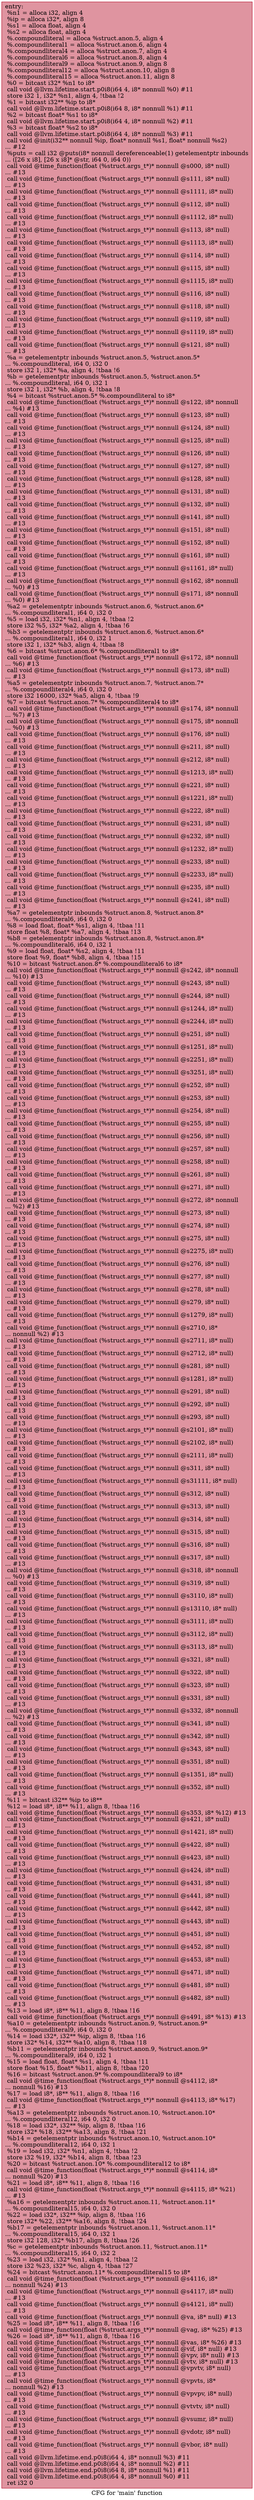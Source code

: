 digraph "CFG for 'main' function" {
	label="CFG for 'main' function";

	Node0x564c93d06e50 [shape=record,color="#b70d28ff", style=filled, fillcolor="#b70d2870",label="{entry:\l  %n1 = alloca i32, align 4\l  %ip = alloca i32*, align 8\l  %s1 = alloca float, align 4\l  %s2 = alloca float, align 4\l  %.compoundliteral = alloca %struct.anon.5, align 4\l  %.compoundliteral1 = alloca %struct.anon.6, align 4\l  %.compoundliteral4 = alloca %struct.anon.7, align 4\l  %.compoundliteral6 = alloca %struct.anon.8, align 4\l  %.compoundliteral9 = alloca %struct.anon.9, align 8\l  %.compoundliteral12 = alloca %struct.anon.10, align 8\l  %.compoundliteral15 = alloca %struct.anon.11, align 8\l  %0 = bitcast i32* %n1 to i8*\l  call void @llvm.lifetime.start.p0i8(i64 4, i8* nonnull %0) #11\l  store i32 1, i32* %n1, align 4, !tbaa !2\l  %1 = bitcast i32** %ip to i8*\l  call void @llvm.lifetime.start.p0i8(i64 8, i8* nonnull %1) #11\l  %2 = bitcast float* %s1 to i8*\l  call void @llvm.lifetime.start.p0i8(i64 4, i8* nonnull %2) #11\l  %3 = bitcast float* %s2 to i8*\l  call void @llvm.lifetime.start.p0i8(i64 4, i8* nonnull %3) #11\l  call void @init(i32** nonnull %ip, float* nonnull %s1, float* nonnull %s2)\l... #12\l  %puts = call i32 @puts(i8* nonnull dereferenceable(1) getelementptr inbounds\l... ([26 x i8], [26 x i8]* @str, i64 0, i64 0))\l  call void @time_function(float (%struct.args_t*)* nonnull @s000, i8* null)\l... #13\l  call void @time_function(float (%struct.args_t*)* nonnull @s111, i8* null)\l... #13\l  call void @time_function(float (%struct.args_t*)* nonnull @s1111, i8* null)\l... #13\l  call void @time_function(float (%struct.args_t*)* nonnull @s112, i8* null)\l... #13\l  call void @time_function(float (%struct.args_t*)* nonnull @s1112, i8* null)\l... #13\l  call void @time_function(float (%struct.args_t*)* nonnull @s113, i8* null)\l... #13\l  call void @time_function(float (%struct.args_t*)* nonnull @s1113, i8* null)\l... #13\l  call void @time_function(float (%struct.args_t*)* nonnull @s114, i8* null)\l... #13\l  call void @time_function(float (%struct.args_t*)* nonnull @s115, i8* null)\l... #13\l  call void @time_function(float (%struct.args_t*)* nonnull @s1115, i8* null)\l... #13\l  call void @time_function(float (%struct.args_t*)* nonnull @s116, i8* null)\l... #13\l  call void @time_function(float (%struct.args_t*)* nonnull @s118, i8* null)\l... #13\l  call void @time_function(float (%struct.args_t*)* nonnull @s119, i8* null)\l... #13\l  call void @time_function(float (%struct.args_t*)* nonnull @s1119, i8* null)\l... #13\l  call void @time_function(float (%struct.args_t*)* nonnull @s121, i8* null)\l... #13\l  %a = getelementptr inbounds %struct.anon.5, %struct.anon.5*\l... %.compoundliteral, i64 0, i32 0\l  store i32 1, i32* %a, align 4, !tbaa !6\l  %b = getelementptr inbounds %struct.anon.5, %struct.anon.5*\l... %.compoundliteral, i64 0, i32 1\l  store i32 1, i32* %b, align 4, !tbaa !8\l  %4 = bitcast %struct.anon.5* %.compoundliteral to i8*\l  call void @time_function(float (%struct.args_t*)* nonnull @s122, i8* nonnull\l... %4) #13\l  call void @time_function(float (%struct.args_t*)* nonnull @s123, i8* null)\l... #13\l  call void @time_function(float (%struct.args_t*)* nonnull @s124, i8* null)\l... #13\l  call void @time_function(float (%struct.args_t*)* nonnull @s125, i8* null)\l... #13\l  call void @time_function(float (%struct.args_t*)* nonnull @s126, i8* null)\l... #13\l  call void @time_function(float (%struct.args_t*)* nonnull @s127, i8* null)\l... #13\l  call void @time_function(float (%struct.args_t*)* nonnull @s128, i8* null)\l... #13\l  call void @time_function(float (%struct.args_t*)* nonnull @s131, i8* null)\l... #13\l  call void @time_function(float (%struct.args_t*)* nonnull @s132, i8* null)\l... #13\l  call void @time_function(float (%struct.args_t*)* nonnull @s141, i8* null)\l... #13\l  call void @time_function(float (%struct.args_t*)* nonnull @s151, i8* null)\l... #13\l  call void @time_function(float (%struct.args_t*)* nonnull @s152, i8* null)\l... #13\l  call void @time_function(float (%struct.args_t*)* nonnull @s161, i8* null)\l... #13\l  call void @time_function(float (%struct.args_t*)* nonnull @s1161, i8* null)\l... #13\l  call void @time_function(float (%struct.args_t*)* nonnull @s162, i8* nonnull\l... %0) #13\l  call void @time_function(float (%struct.args_t*)* nonnull @s171, i8* nonnull\l... %0) #13\l  %a2 = getelementptr inbounds %struct.anon.6, %struct.anon.6*\l... %.compoundliteral1, i64 0, i32 0\l  %5 = load i32, i32* %n1, align 4, !tbaa !2\l  store i32 %5, i32* %a2, align 4, !tbaa !6\l  %b3 = getelementptr inbounds %struct.anon.6, %struct.anon.6*\l... %.compoundliteral1, i64 0, i32 1\l  store i32 1, i32* %b3, align 4, !tbaa !8\l  %6 = bitcast %struct.anon.6* %.compoundliteral1 to i8*\l  call void @time_function(float (%struct.args_t*)* nonnull @s172, i8* nonnull\l... %6) #13\l  call void @time_function(float (%struct.args_t*)* nonnull @s173, i8* null)\l... #13\l  %a5 = getelementptr inbounds %struct.anon.7, %struct.anon.7*\l... %.compoundliteral4, i64 0, i32 0\l  store i32 16000, i32* %a5, align 4, !tbaa !9\l  %7 = bitcast %struct.anon.7* %.compoundliteral4 to i8*\l  call void @time_function(float (%struct.args_t*)* nonnull @s174, i8* nonnull\l... %7) #13\l  call void @time_function(float (%struct.args_t*)* nonnull @s175, i8* nonnull\l... %0) #13\l  call void @time_function(float (%struct.args_t*)* nonnull @s176, i8* null)\l... #13\l  call void @time_function(float (%struct.args_t*)* nonnull @s211, i8* null)\l... #13\l  call void @time_function(float (%struct.args_t*)* nonnull @s212, i8* null)\l... #13\l  call void @time_function(float (%struct.args_t*)* nonnull @s1213, i8* null)\l... #13\l  call void @time_function(float (%struct.args_t*)* nonnull @s221, i8* null)\l... #13\l  call void @time_function(float (%struct.args_t*)* nonnull @s1221, i8* null)\l... #13\l  call void @time_function(float (%struct.args_t*)* nonnull @s222, i8* null)\l... #13\l  call void @time_function(float (%struct.args_t*)* nonnull @s231, i8* null)\l... #13\l  call void @time_function(float (%struct.args_t*)* nonnull @s232, i8* null)\l... #13\l  call void @time_function(float (%struct.args_t*)* nonnull @s1232, i8* null)\l... #13\l  call void @time_function(float (%struct.args_t*)* nonnull @s233, i8* null)\l... #13\l  call void @time_function(float (%struct.args_t*)* nonnull @s2233, i8* null)\l... #13\l  call void @time_function(float (%struct.args_t*)* nonnull @s235, i8* null)\l... #13\l  call void @time_function(float (%struct.args_t*)* nonnull @s241, i8* null)\l... #13\l  %a7 = getelementptr inbounds %struct.anon.8, %struct.anon.8*\l... %.compoundliteral6, i64 0, i32 0\l  %8 = load float, float* %s1, align 4, !tbaa !11\l  store float %8, float* %a7, align 4, !tbaa !13\l  %b8 = getelementptr inbounds %struct.anon.8, %struct.anon.8*\l... %.compoundliteral6, i64 0, i32 1\l  %9 = load float, float* %s2, align 4, !tbaa !11\l  store float %9, float* %b8, align 4, !tbaa !15\l  %10 = bitcast %struct.anon.8* %.compoundliteral6 to i8*\l  call void @time_function(float (%struct.args_t*)* nonnull @s242, i8* nonnull\l... %10) #13\l  call void @time_function(float (%struct.args_t*)* nonnull @s243, i8* null)\l... #13\l  call void @time_function(float (%struct.args_t*)* nonnull @s244, i8* null)\l... #13\l  call void @time_function(float (%struct.args_t*)* nonnull @s1244, i8* null)\l... #13\l  call void @time_function(float (%struct.args_t*)* nonnull @s2244, i8* null)\l... #13\l  call void @time_function(float (%struct.args_t*)* nonnull @s251, i8* null)\l... #13\l  call void @time_function(float (%struct.args_t*)* nonnull @s1251, i8* null)\l... #13\l  call void @time_function(float (%struct.args_t*)* nonnull @s2251, i8* null)\l... #13\l  call void @time_function(float (%struct.args_t*)* nonnull @s3251, i8* null)\l... #13\l  call void @time_function(float (%struct.args_t*)* nonnull @s252, i8* null)\l... #13\l  call void @time_function(float (%struct.args_t*)* nonnull @s253, i8* null)\l... #13\l  call void @time_function(float (%struct.args_t*)* nonnull @s254, i8* null)\l... #13\l  call void @time_function(float (%struct.args_t*)* nonnull @s255, i8* null)\l... #13\l  call void @time_function(float (%struct.args_t*)* nonnull @s256, i8* null)\l... #13\l  call void @time_function(float (%struct.args_t*)* nonnull @s257, i8* null)\l... #13\l  call void @time_function(float (%struct.args_t*)* nonnull @s258, i8* null)\l... #13\l  call void @time_function(float (%struct.args_t*)* nonnull @s261, i8* null)\l... #13\l  call void @time_function(float (%struct.args_t*)* nonnull @s271, i8* null)\l... #13\l  call void @time_function(float (%struct.args_t*)* nonnull @s272, i8* nonnull\l... %2) #13\l  call void @time_function(float (%struct.args_t*)* nonnull @s273, i8* null)\l... #13\l  call void @time_function(float (%struct.args_t*)* nonnull @s274, i8* null)\l... #13\l  call void @time_function(float (%struct.args_t*)* nonnull @s275, i8* null)\l... #13\l  call void @time_function(float (%struct.args_t*)* nonnull @s2275, i8* null)\l... #13\l  call void @time_function(float (%struct.args_t*)* nonnull @s276, i8* null)\l... #13\l  call void @time_function(float (%struct.args_t*)* nonnull @s277, i8* null)\l... #13\l  call void @time_function(float (%struct.args_t*)* nonnull @s278, i8* null)\l... #13\l  call void @time_function(float (%struct.args_t*)* nonnull @s279, i8* null)\l... #13\l  call void @time_function(float (%struct.args_t*)* nonnull @s1279, i8* null)\l... #13\l  call void @time_function(float (%struct.args_t*)* nonnull @s2710, i8*\l... nonnull %2) #13\l  call void @time_function(float (%struct.args_t*)* nonnull @s2711, i8* null)\l... #13\l  call void @time_function(float (%struct.args_t*)* nonnull @s2712, i8* null)\l... #13\l  call void @time_function(float (%struct.args_t*)* nonnull @s281, i8* null)\l... #13\l  call void @time_function(float (%struct.args_t*)* nonnull @s1281, i8* null)\l... #13\l  call void @time_function(float (%struct.args_t*)* nonnull @s291, i8* null)\l... #13\l  call void @time_function(float (%struct.args_t*)* nonnull @s292, i8* null)\l... #13\l  call void @time_function(float (%struct.args_t*)* nonnull @s293, i8* null)\l... #13\l  call void @time_function(float (%struct.args_t*)* nonnull @s2101, i8* null)\l... #13\l  call void @time_function(float (%struct.args_t*)* nonnull @s2102, i8* null)\l... #13\l  call void @time_function(float (%struct.args_t*)* nonnull @s2111, i8* null)\l... #13\l  call void @time_function(float (%struct.args_t*)* nonnull @s311, i8* null)\l... #13\l  call void @time_function(float (%struct.args_t*)* nonnull @s31111, i8* null)\l... #13\l  call void @time_function(float (%struct.args_t*)* nonnull @s312, i8* null)\l... #13\l  call void @time_function(float (%struct.args_t*)* nonnull @s313, i8* null)\l... #13\l  call void @time_function(float (%struct.args_t*)* nonnull @s314, i8* null)\l... #13\l  call void @time_function(float (%struct.args_t*)* nonnull @s315, i8* null)\l... #13\l  call void @time_function(float (%struct.args_t*)* nonnull @s316, i8* null)\l... #13\l  call void @time_function(float (%struct.args_t*)* nonnull @s317, i8* null)\l... #13\l  call void @time_function(float (%struct.args_t*)* nonnull @s318, i8* nonnull\l... %0) #13\l  call void @time_function(float (%struct.args_t*)* nonnull @s319, i8* null)\l... #13\l  call void @time_function(float (%struct.args_t*)* nonnull @s3110, i8* null)\l... #13\l  call void @time_function(float (%struct.args_t*)* nonnull @s13110, i8* null)\l... #13\l  call void @time_function(float (%struct.args_t*)* nonnull @s3111, i8* null)\l... #13\l  call void @time_function(float (%struct.args_t*)* nonnull @s3112, i8* null)\l... #13\l  call void @time_function(float (%struct.args_t*)* nonnull @s3113, i8* null)\l... #13\l  call void @time_function(float (%struct.args_t*)* nonnull @s321, i8* null)\l... #13\l  call void @time_function(float (%struct.args_t*)* nonnull @s322, i8* null)\l... #13\l  call void @time_function(float (%struct.args_t*)* nonnull @s323, i8* null)\l... #13\l  call void @time_function(float (%struct.args_t*)* nonnull @s331, i8* null)\l... #13\l  call void @time_function(float (%struct.args_t*)* nonnull @s332, i8* nonnull\l... %2) #13\l  call void @time_function(float (%struct.args_t*)* nonnull @s341, i8* null)\l... #13\l  call void @time_function(float (%struct.args_t*)* nonnull @s342, i8* null)\l... #13\l  call void @time_function(float (%struct.args_t*)* nonnull @s343, i8* null)\l... #13\l  call void @time_function(float (%struct.args_t*)* nonnull @s351, i8* null)\l... #13\l  call void @time_function(float (%struct.args_t*)* nonnull @s1351, i8* null)\l... #13\l  call void @time_function(float (%struct.args_t*)* nonnull @s352, i8* null)\l... #13\l  %11 = bitcast i32** %ip to i8**\l  %12 = load i8*, i8** %11, align 8, !tbaa !16\l  call void @time_function(float (%struct.args_t*)* nonnull @s353, i8* %12) #13\l  call void @time_function(float (%struct.args_t*)* nonnull @s421, i8* null)\l... #13\l  call void @time_function(float (%struct.args_t*)* nonnull @s1421, i8* null)\l... #13\l  call void @time_function(float (%struct.args_t*)* nonnull @s422, i8* null)\l... #13\l  call void @time_function(float (%struct.args_t*)* nonnull @s423, i8* null)\l... #13\l  call void @time_function(float (%struct.args_t*)* nonnull @s424, i8* null)\l... #13\l  call void @time_function(float (%struct.args_t*)* nonnull @s431, i8* null)\l... #13\l  call void @time_function(float (%struct.args_t*)* nonnull @s441, i8* null)\l... #13\l  call void @time_function(float (%struct.args_t*)* nonnull @s442, i8* null)\l... #13\l  call void @time_function(float (%struct.args_t*)* nonnull @s443, i8* null)\l... #13\l  call void @time_function(float (%struct.args_t*)* nonnull @s451, i8* null)\l... #13\l  call void @time_function(float (%struct.args_t*)* nonnull @s452, i8* null)\l... #13\l  call void @time_function(float (%struct.args_t*)* nonnull @s453, i8* null)\l... #13\l  call void @time_function(float (%struct.args_t*)* nonnull @s471, i8* null)\l... #13\l  call void @time_function(float (%struct.args_t*)* nonnull @s481, i8* null)\l... #13\l  call void @time_function(float (%struct.args_t*)* nonnull @s482, i8* null)\l... #13\l  %13 = load i8*, i8** %11, align 8, !tbaa !16\l  call void @time_function(float (%struct.args_t*)* nonnull @s491, i8* %13) #13\l  %a10 = getelementptr inbounds %struct.anon.9, %struct.anon.9*\l... %.compoundliteral9, i64 0, i32 0\l  %14 = load i32*, i32** %ip, align 8, !tbaa !16\l  store i32* %14, i32** %a10, align 8, !tbaa !18\l  %b11 = getelementptr inbounds %struct.anon.9, %struct.anon.9*\l... %.compoundliteral9, i64 0, i32 1\l  %15 = load float, float* %s1, align 4, !tbaa !11\l  store float %15, float* %b11, align 8, !tbaa !20\l  %16 = bitcast %struct.anon.9* %.compoundliteral9 to i8*\l  call void @time_function(float (%struct.args_t*)* nonnull @s4112, i8*\l... nonnull %16) #13\l  %17 = load i8*, i8** %11, align 8, !tbaa !16\l  call void @time_function(float (%struct.args_t*)* nonnull @s4113, i8* %17)\l... #13\l  %a13 = getelementptr inbounds %struct.anon.10, %struct.anon.10*\l... %.compoundliteral12, i64 0, i32 0\l  %18 = load i32*, i32** %ip, align 8, !tbaa !16\l  store i32* %18, i32** %a13, align 8, !tbaa !21\l  %b14 = getelementptr inbounds %struct.anon.10, %struct.anon.10*\l... %.compoundliteral12, i64 0, i32 1\l  %19 = load i32, i32* %n1, align 4, !tbaa !2\l  store i32 %19, i32* %b14, align 8, !tbaa !23\l  %20 = bitcast %struct.anon.10* %.compoundliteral12 to i8*\l  call void @time_function(float (%struct.args_t*)* nonnull @s4114, i8*\l... nonnull %20) #13\l  %21 = load i8*, i8** %11, align 8, !tbaa !16\l  call void @time_function(float (%struct.args_t*)* nonnull @s4115, i8* %21)\l... #13\l  %a16 = getelementptr inbounds %struct.anon.11, %struct.anon.11*\l... %.compoundliteral15, i64 0, i32 0\l  %22 = load i32*, i32** %ip, align 8, !tbaa !16\l  store i32* %22, i32** %a16, align 8, !tbaa !24\l  %b17 = getelementptr inbounds %struct.anon.11, %struct.anon.11*\l... %.compoundliteral15, i64 0, i32 1\l  store i32 128, i32* %b17, align 8, !tbaa !26\l  %c = getelementptr inbounds %struct.anon.11, %struct.anon.11*\l... %.compoundliteral15, i64 0, i32 2\l  %23 = load i32, i32* %n1, align 4, !tbaa !2\l  store i32 %23, i32* %c, align 4, !tbaa !27\l  %24 = bitcast %struct.anon.11* %.compoundliteral15 to i8*\l  call void @time_function(float (%struct.args_t*)* nonnull @s4116, i8*\l... nonnull %24) #13\l  call void @time_function(float (%struct.args_t*)* nonnull @s4117, i8* null)\l... #13\l  call void @time_function(float (%struct.args_t*)* nonnull @s4121, i8* null)\l... #13\l  call void @time_function(float (%struct.args_t*)* nonnull @va, i8* null) #13\l  %25 = load i8*, i8** %11, align 8, !tbaa !16\l  call void @time_function(float (%struct.args_t*)* nonnull @vag, i8* %25) #13\l  %26 = load i8*, i8** %11, align 8, !tbaa !16\l  call void @time_function(float (%struct.args_t*)* nonnull @vas, i8* %26) #13\l  call void @time_function(float (%struct.args_t*)* nonnull @vif, i8* null) #13\l  call void @time_function(float (%struct.args_t*)* nonnull @vpv, i8* null) #13\l  call void @time_function(float (%struct.args_t*)* nonnull @vtv, i8* null) #13\l  call void @time_function(float (%struct.args_t*)* nonnull @vpvtv, i8* null)\l... #13\l  call void @time_function(float (%struct.args_t*)* nonnull @vpvts, i8*\l... nonnull %2) #13\l  call void @time_function(float (%struct.args_t*)* nonnull @vpvpv, i8* null)\l... #13\l  call void @time_function(float (%struct.args_t*)* nonnull @vtvtv, i8* null)\l... #13\l  call void @time_function(float (%struct.args_t*)* nonnull @vsumr, i8* null)\l... #13\l  call void @time_function(float (%struct.args_t*)* nonnull @vdotr, i8* null)\l... #13\l  call void @time_function(float (%struct.args_t*)* nonnull @vbor, i8* null)\l... #13\l  call void @llvm.lifetime.end.p0i8(i64 4, i8* nonnull %3) #11\l  call void @llvm.lifetime.end.p0i8(i64 4, i8* nonnull %2) #11\l  call void @llvm.lifetime.end.p0i8(i64 8, i8* nonnull %1) #11\l  call void @llvm.lifetime.end.p0i8(i64 4, i8* nonnull %0) #11\l  ret i32 0\l}"];
}
